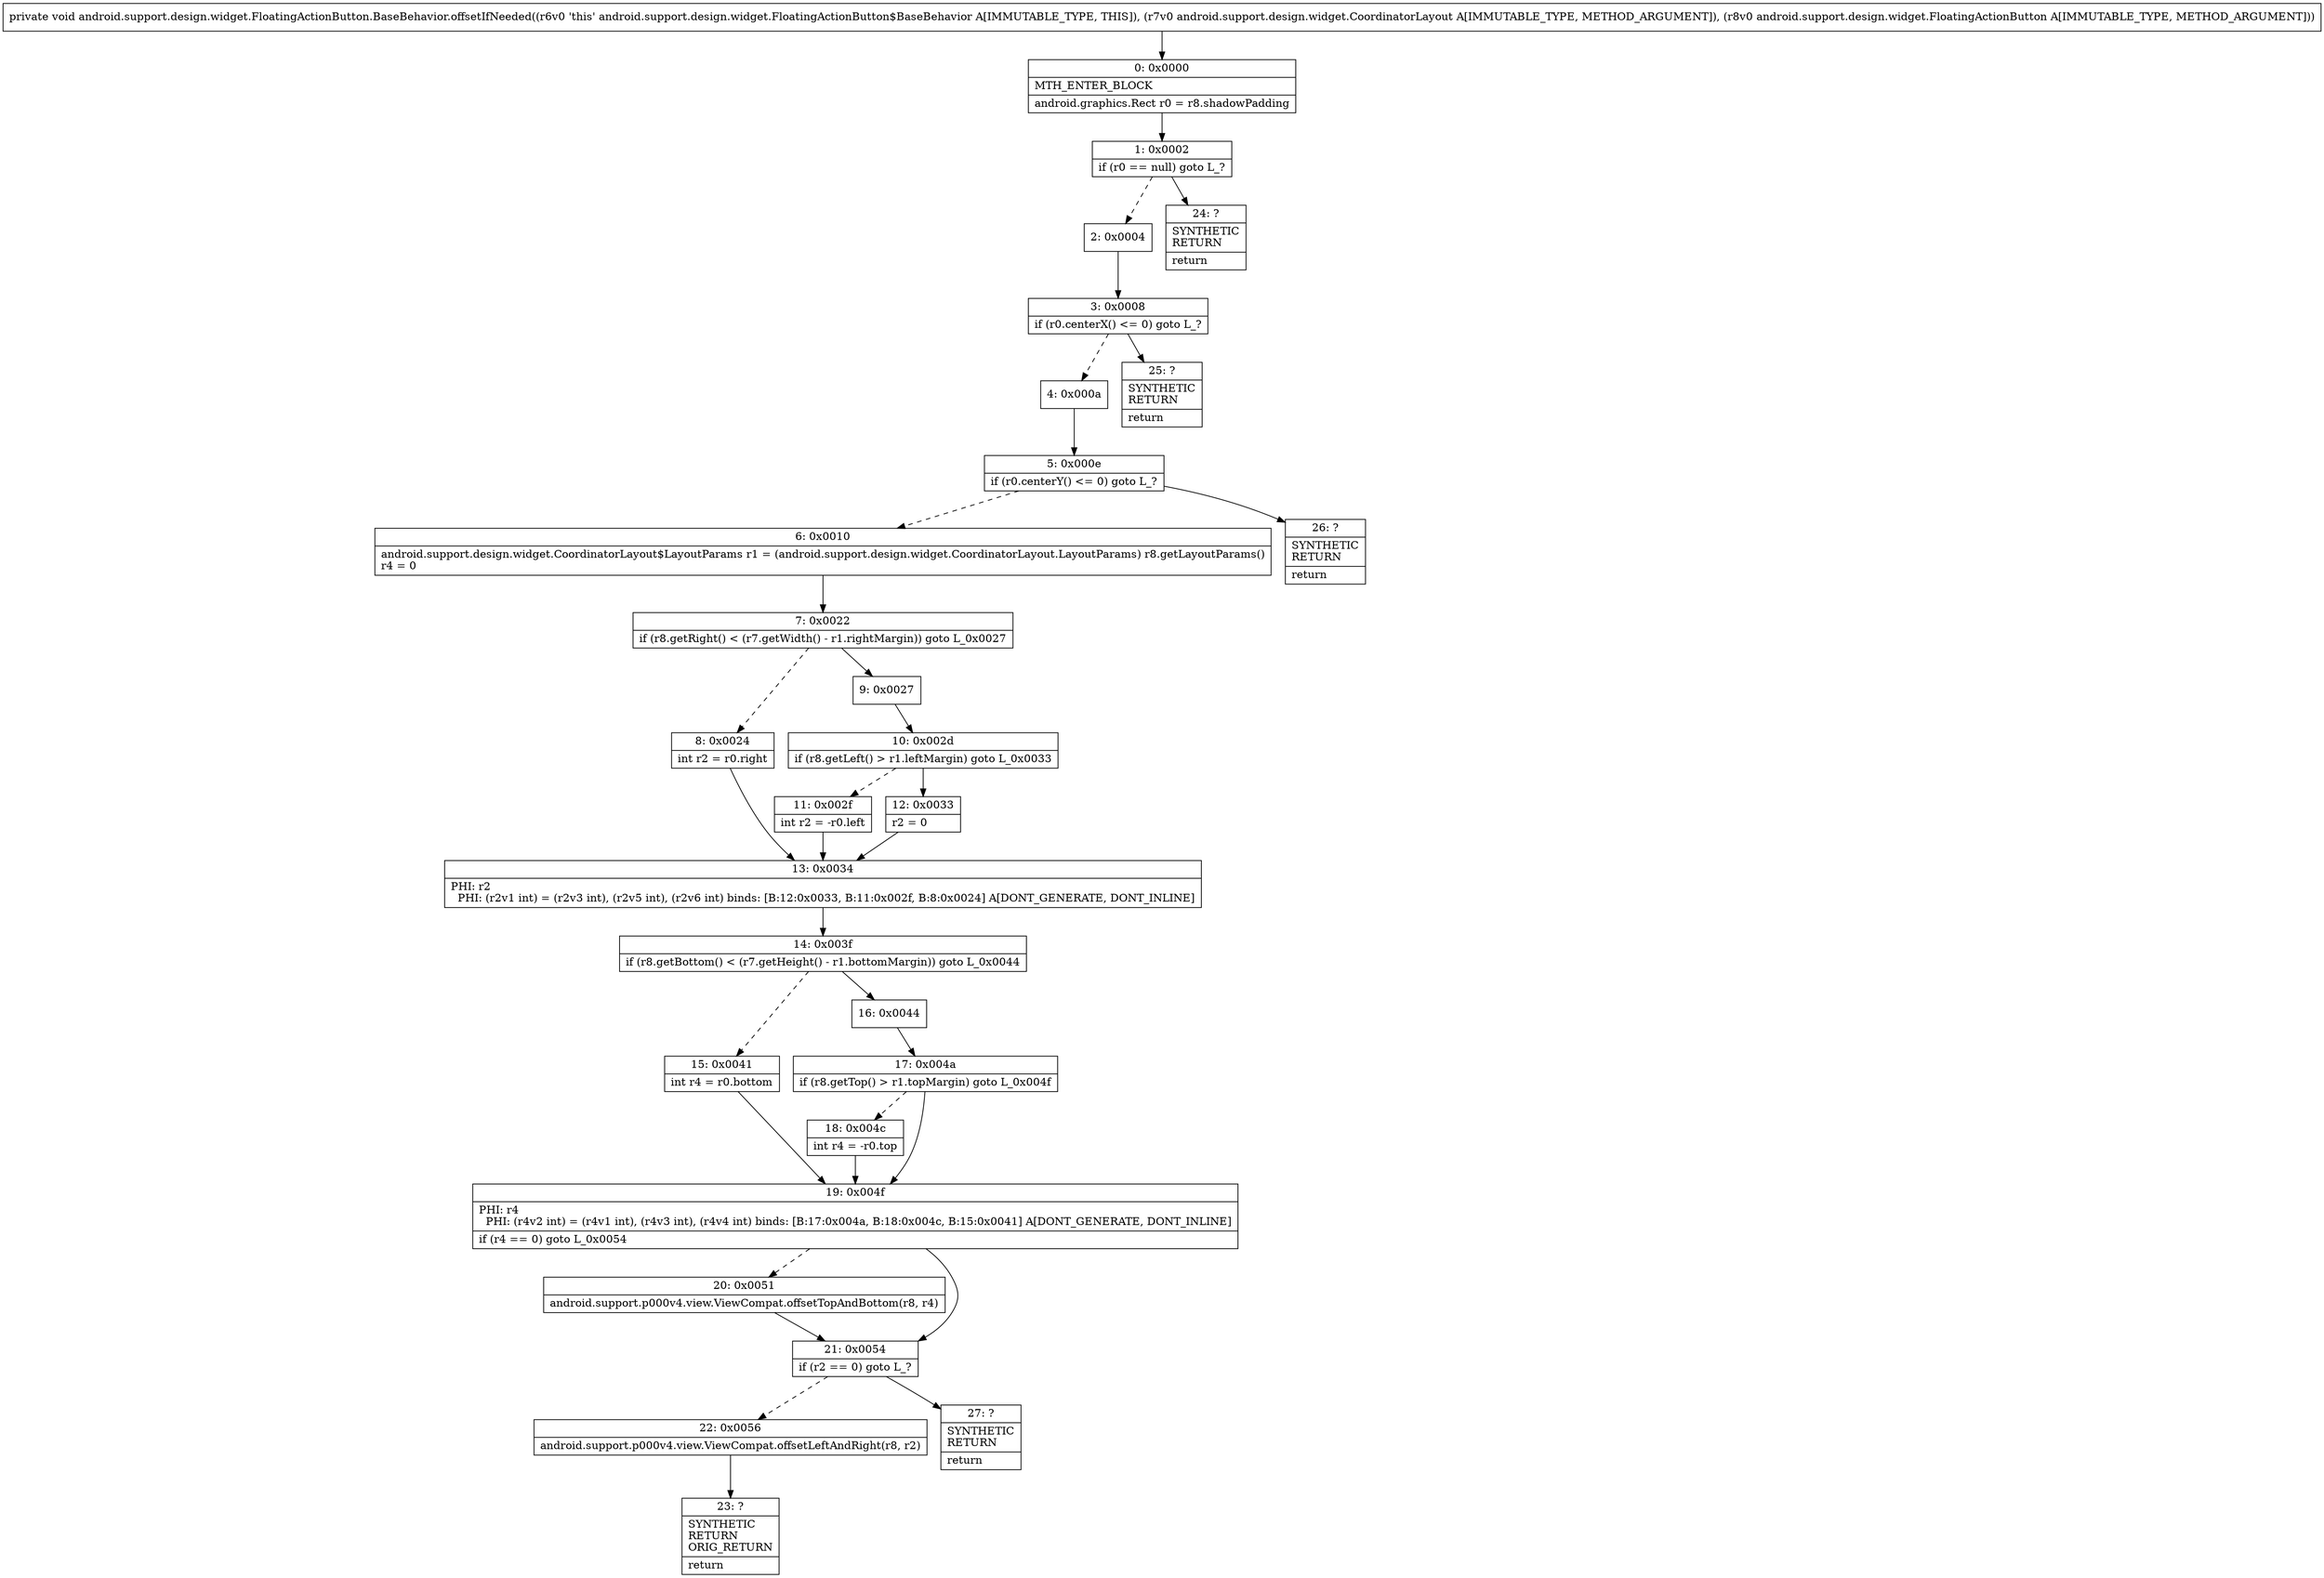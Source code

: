 digraph "CFG forandroid.support.design.widget.FloatingActionButton.BaseBehavior.offsetIfNeeded(Landroid\/support\/design\/widget\/CoordinatorLayout;Landroid\/support\/design\/widget\/FloatingActionButton;)V" {
Node_0 [shape=record,label="{0\:\ 0x0000|MTH_ENTER_BLOCK\l|android.graphics.Rect r0 = r8.shadowPadding\l}"];
Node_1 [shape=record,label="{1\:\ 0x0002|if (r0 == null) goto L_?\l}"];
Node_2 [shape=record,label="{2\:\ 0x0004}"];
Node_3 [shape=record,label="{3\:\ 0x0008|if (r0.centerX() \<= 0) goto L_?\l}"];
Node_4 [shape=record,label="{4\:\ 0x000a}"];
Node_5 [shape=record,label="{5\:\ 0x000e|if (r0.centerY() \<= 0) goto L_?\l}"];
Node_6 [shape=record,label="{6\:\ 0x0010|android.support.design.widget.CoordinatorLayout$LayoutParams r1 = (android.support.design.widget.CoordinatorLayout.LayoutParams) r8.getLayoutParams()\lr4 = 0\l}"];
Node_7 [shape=record,label="{7\:\ 0x0022|if (r8.getRight() \< (r7.getWidth() \- r1.rightMargin)) goto L_0x0027\l}"];
Node_8 [shape=record,label="{8\:\ 0x0024|int r2 = r0.right\l}"];
Node_9 [shape=record,label="{9\:\ 0x0027}"];
Node_10 [shape=record,label="{10\:\ 0x002d|if (r8.getLeft() \> r1.leftMargin) goto L_0x0033\l}"];
Node_11 [shape=record,label="{11\:\ 0x002f|int r2 = \-r0.left\l}"];
Node_12 [shape=record,label="{12\:\ 0x0033|r2 = 0\l}"];
Node_13 [shape=record,label="{13\:\ 0x0034|PHI: r2 \l  PHI: (r2v1 int) = (r2v3 int), (r2v5 int), (r2v6 int) binds: [B:12:0x0033, B:11:0x002f, B:8:0x0024] A[DONT_GENERATE, DONT_INLINE]\l}"];
Node_14 [shape=record,label="{14\:\ 0x003f|if (r8.getBottom() \< (r7.getHeight() \- r1.bottomMargin)) goto L_0x0044\l}"];
Node_15 [shape=record,label="{15\:\ 0x0041|int r4 = r0.bottom\l}"];
Node_16 [shape=record,label="{16\:\ 0x0044}"];
Node_17 [shape=record,label="{17\:\ 0x004a|if (r8.getTop() \> r1.topMargin) goto L_0x004f\l}"];
Node_18 [shape=record,label="{18\:\ 0x004c|int r4 = \-r0.top\l}"];
Node_19 [shape=record,label="{19\:\ 0x004f|PHI: r4 \l  PHI: (r4v2 int) = (r4v1 int), (r4v3 int), (r4v4 int) binds: [B:17:0x004a, B:18:0x004c, B:15:0x0041] A[DONT_GENERATE, DONT_INLINE]\l|if (r4 == 0) goto L_0x0054\l}"];
Node_20 [shape=record,label="{20\:\ 0x0051|android.support.p000v4.view.ViewCompat.offsetTopAndBottom(r8, r4)\l}"];
Node_21 [shape=record,label="{21\:\ 0x0054|if (r2 == 0) goto L_?\l}"];
Node_22 [shape=record,label="{22\:\ 0x0056|android.support.p000v4.view.ViewCompat.offsetLeftAndRight(r8, r2)\l}"];
Node_23 [shape=record,label="{23\:\ ?|SYNTHETIC\lRETURN\lORIG_RETURN\l|return\l}"];
Node_24 [shape=record,label="{24\:\ ?|SYNTHETIC\lRETURN\l|return\l}"];
Node_25 [shape=record,label="{25\:\ ?|SYNTHETIC\lRETURN\l|return\l}"];
Node_26 [shape=record,label="{26\:\ ?|SYNTHETIC\lRETURN\l|return\l}"];
Node_27 [shape=record,label="{27\:\ ?|SYNTHETIC\lRETURN\l|return\l}"];
MethodNode[shape=record,label="{private void android.support.design.widget.FloatingActionButton.BaseBehavior.offsetIfNeeded((r6v0 'this' android.support.design.widget.FloatingActionButton$BaseBehavior A[IMMUTABLE_TYPE, THIS]), (r7v0 android.support.design.widget.CoordinatorLayout A[IMMUTABLE_TYPE, METHOD_ARGUMENT]), (r8v0 android.support.design.widget.FloatingActionButton A[IMMUTABLE_TYPE, METHOD_ARGUMENT])) }"];
MethodNode -> Node_0;
Node_0 -> Node_1;
Node_1 -> Node_2[style=dashed];
Node_1 -> Node_24;
Node_2 -> Node_3;
Node_3 -> Node_4[style=dashed];
Node_3 -> Node_25;
Node_4 -> Node_5;
Node_5 -> Node_6[style=dashed];
Node_5 -> Node_26;
Node_6 -> Node_7;
Node_7 -> Node_8[style=dashed];
Node_7 -> Node_9;
Node_8 -> Node_13;
Node_9 -> Node_10;
Node_10 -> Node_11[style=dashed];
Node_10 -> Node_12;
Node_11 -> Node_13;
Node_12 -> Node_13;
Node_13 -> Node_14;
Node_14 -> Node_15[style=dashed];
Node_14 -> Node_16;
Node_15 -> Node_19;
Node_16 -> Node_17;
Node_17 -> Node_18[style=dashed];
Node_17 -> Node_19;
Node_18 -> Node_19;
Node_19 -> Node_20[style=dashed];
Node_19 -> Node_21;
Node_20 -> Node_21;
Node_21 -> Node_22[style=dashed];
Node_21 -> Node_27;
Node_22 -> Node_23;
}

